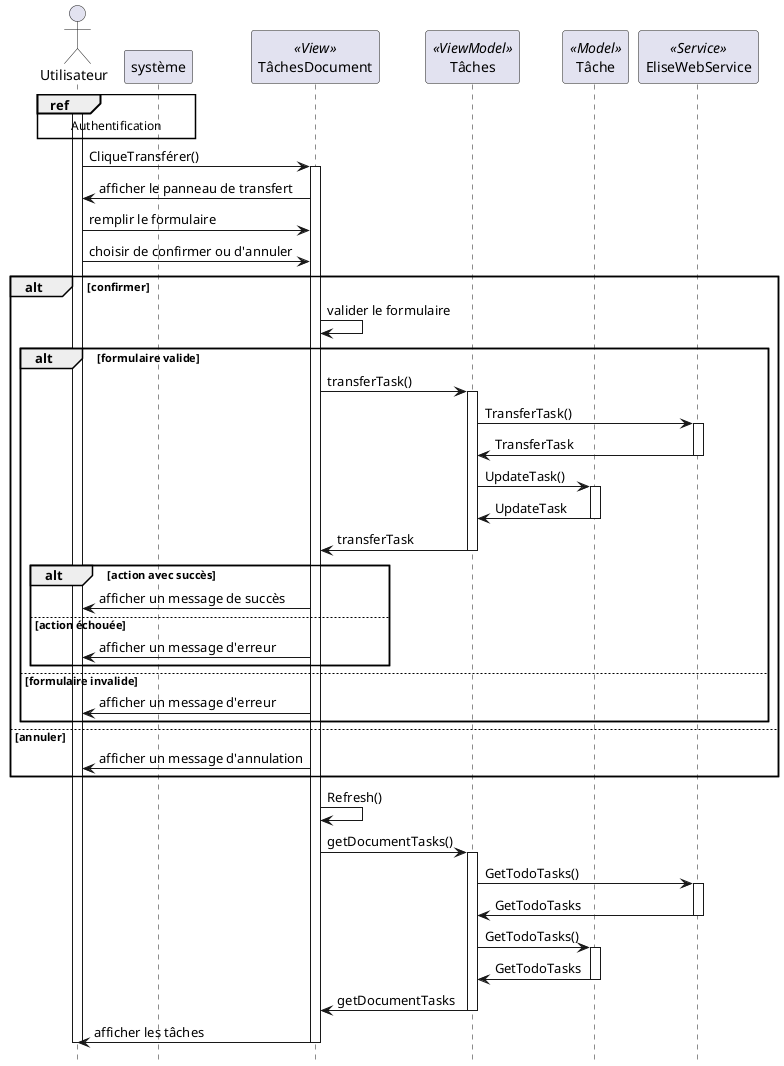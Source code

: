 @startuml sequence_transfer_task

hide footbox


actor "Utilisateur" as user
participant "système" as system
participant "TâchesDocument" as tasksDocument << View >>
participant "Tâches" as taskVm << ViewModel >>
participant "Tâche" as taskM << Model >>
participant "EliseWebService" as ws << Service >>


ref over user, system : Authentification
activate user
user -> tasksDocument : CliqueTransférer()
activate tasksDocument
tasksDocument -> user : afficher le panneau de transfert
user -> tasksDocument : remplir le formulaire
user -> tasksDocument: choisir de confirmer ou d'annuler
alt confirmer
tasksDocument -> tasksDocument : valider le formulaire
alt formulaire valide
tasksDocument -> taskVm : transferTask()
activate taskVm
taskVm -> ws : TransferTask()
activate ws
ws -> taskVm : TransferTask
deactivate ws
taskVm -> taskM : UpdateTask()
activate taskM
taskM -> taskVm : UpdateTask
deactivate taskM
taskVm -> tasksDocument : transferTask
deactivate taskVm
alt action avec succès
  tasksDocument -> user : afficher un message de succès
else action échouée
  tasksDocument -> user : afficher un message d'erreur
end
else formulaire invalide
  tasksDocument -> user : afficher un message d'erreur
end

else annuler
  tasksDocument -> user : afficher un message d'annulation
end

tasksDocument -> tasksDocument : Refresh()
tasksDocument -> taskVm : getDocumentTasks()
activate taskVm
taskVm -> ws : GetTodoTasks()
activate ws
ws -> taskVm : GetTodoTasks
deactivate ws
taskVm -> taskM : GetTodoTasks()
activate taskM
taskM -> taskVm : GetTodoTasks
deactivate taskM
taskVm -> tasksDocument : getDocumentTasks
deactivate taskVm
tasksDocument -> user : afficher les tâches
deactivate tasksDocument
deactivate user